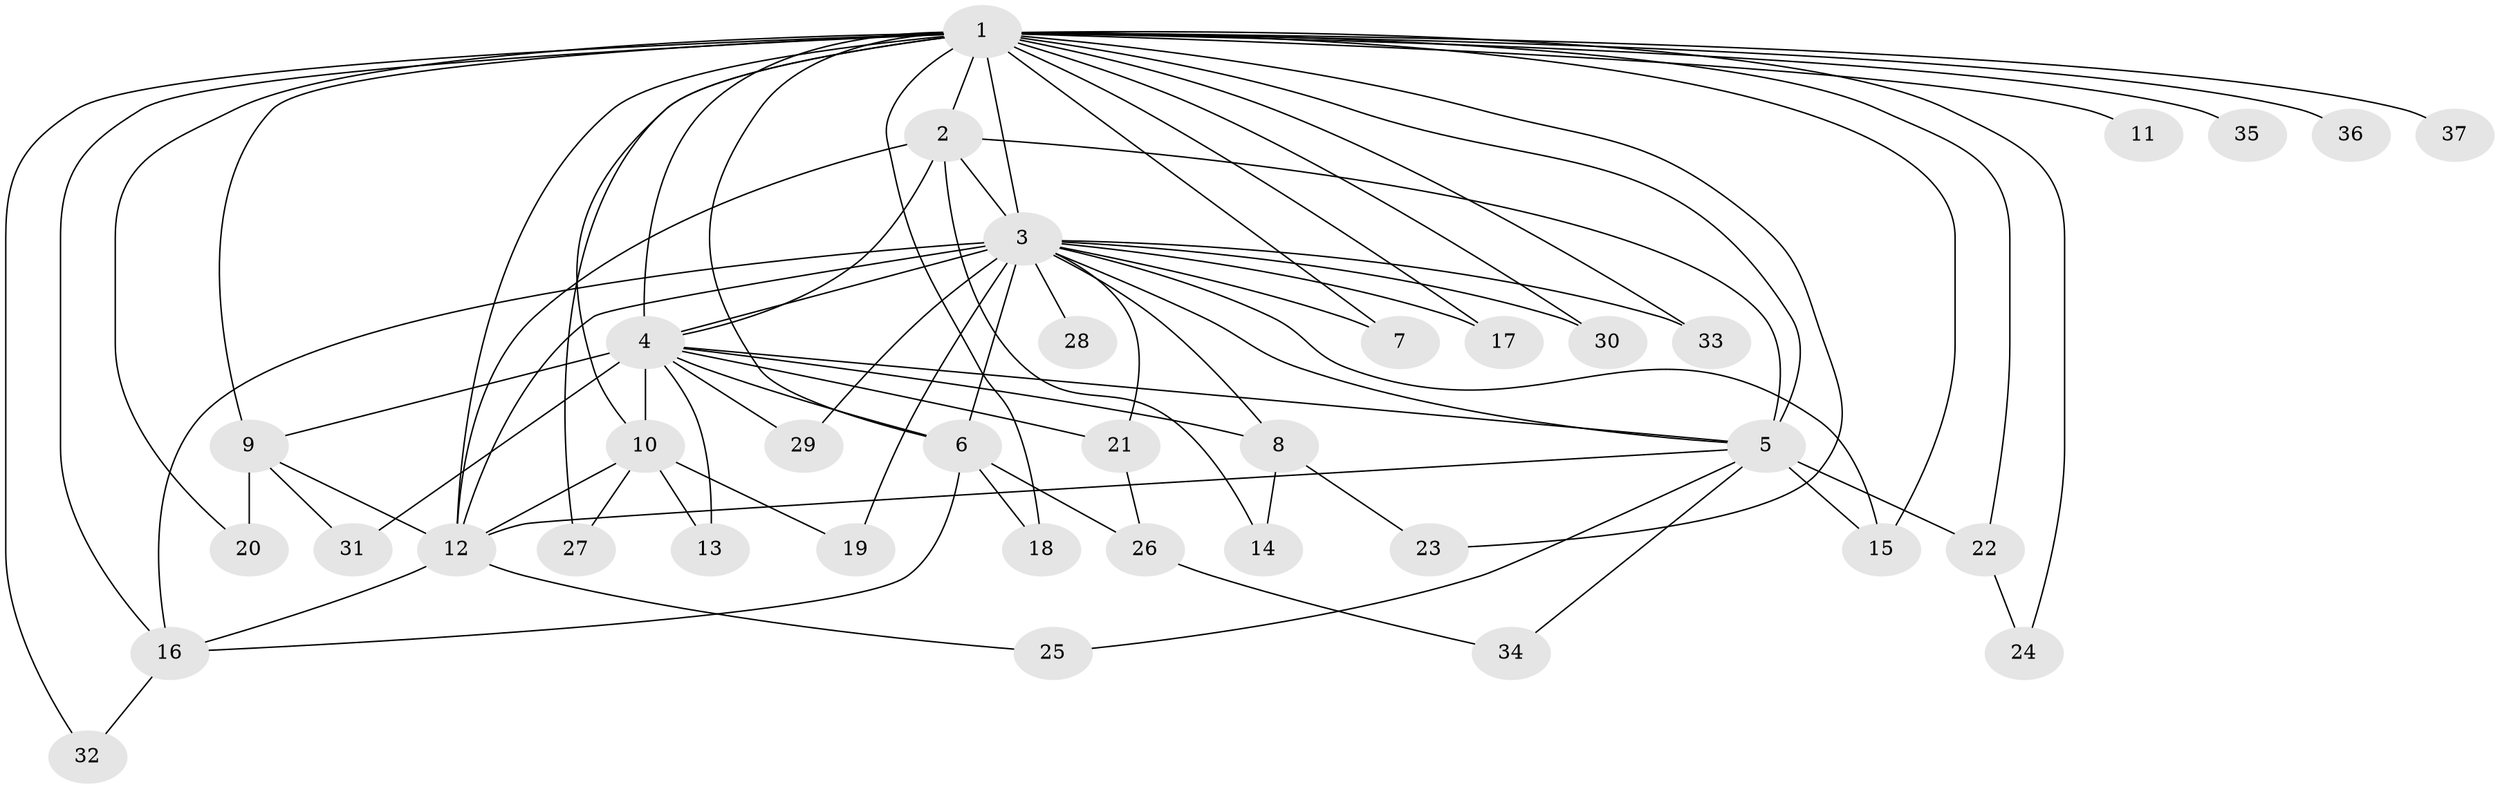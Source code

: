 // original degree distribution, {13: 0.013513513513513514, 18: 0.013513513513513514, 14: 0.013513513513513514, 15: 0.013513513513513514, 20: 0.013513513513513514, 28: 0.013513513513513514, 12: 0.013513513513513514, 17: 0.013513513513513514, 25: 0.013513513513513514, 23: 0.013513513513513514, 3: 0.13513513513513514, 2: 0.6351351351351351, 4: 0.04054054054054054, 5: 0.02702702702702703, 7: 0.013513513513513514, 8: 0.013513513513513514}
// Generated by graph-tools (version 1.1) at 2025/35/03/09/25 02:35:09]
// undirected, 37 vertices, 77 edges
graph export_dot {
graph [start="1"]
  node [color=gray90,style=filled];
  1;
  2;
  3;
  4;
  5;
  6;
  7;
  8;
  9;
  10;
  11;
  12;
  13;
  14;
  15;
  16;
  17;
  18;
  19;
  20;
  21;
  22;
  23;
  24;
  25;
  26;
  27;
  28;
  29;
  30;
  31;
  32;
  33;
  34;
  35;
  36;
  37;
  1 -- 2 [weight=8.0];
  1 -- 3 [weight=9.0];
  1 -- 4 [weight=6.0];
  1 -- 5 [weight=6.0];
  1 -- 6 [weight=3.0];
  1 -- 7 [weight=1.0];
  1 -- 9 [weight=1.0];
  1 -- 10 [weight=2.0];
  1 -- 11 [weight=1.0];
  1 -- 12 [weight=3.0];
  1 -- 15 [weight=1.0];
  1 -- 16 [weight=1.0];
  1 -- 17 [weight=2.0];
  1 -- 18 [weight=4.0];
  1 -- 20 [weight=1.0];
  1 -- 22 [weight=1.0];
  1 -- 23 [weight=1.0];
  1 -- 24 [weight=1.0];
  1 -- 27 [weight=1.0];
  1 -- 30 [weight=1.0];
  1 -- 32 [weight=1.0];
  1 -- 33 [weight=1.0];
  1 -- 35 [weight=2.0];
  1 -- 36 [weight=2.0];
  1 -- 37 [weight=2.0];
  2 -- 3 [weight=4.0];
  2 -- 4 [weight=3.0];
  2 -- 5 [weight=3.0];
  2 -- 12 [weight=7.0];
  2 -- 14 [weight=1.0];
  3 -- 4 [weight=2.0];
  3 -- 5 [weight=2.0];
  3 -- 6 [weight=2.0];
  3 -- 7 [weight=1.0];
  3 -- 8 [weight=1.0];
  3 -- 12 [weight=1.0];
  3 -- 15 [weight=1.0];
  3 -- 16 [weight=1.0];
  3 -- 17 [weight=2.0];
  3 -- 19 [weight=1.0];
  3 -- 21 [weight=1.0];
  3 -- 28 [weight=1.0];
  3 -- 29 [weight=1.0];
  3 -- 30 [weight=1.0];
  3 -- 33 [weight=1.0];
  4 -- 5 [weight=1.0];
  4 -- 6 [weight=1.0];
  4 -- 8 [weight=1.0];
  4 -- 9 [weight=1.0];
  4 -- 10 [weight=1.0];
  4 -- 13 [weight=1.0];
  4 -- 21 [weight=1.0];
  4 -- 29 [weight=1.0];
  4 -- 31 [weight=1.0];
  5 -- 12 [weight=1.0];
  5 -- 15 [weight=1.0];
  5 -- 22 [weight=1.0];
  5 -- 25 [weight=1.0];
  5 -- 34 [weight=1.0];
  6 -- 16 [weight=1.0];
  6 -- 18 [weight=1.0];
  6 -- 26 [weight=1.0];
  8 -- 14 [weight=1.0];
  8 -- 23 [weight=1.0];
  9 -- 12 [weight=1.0];
  9 -- 20 [weight=1.0];
  9 -- 31 [weight=1.0];
  10 -- 12 [weight=1.0];
  10 -- 13 [weight=1.0];
  10 -- 19 [weight=1.0];
  10 -- 27 [weight=1.0];
  12 -- 16 [weight=1.0];
  12 -- 25 [weight=1.0];
  16 -- 32 [weight=1.0];
  21 -- 26 [weight=1.0];
  22 -- 24 [weight=1.0];
  26 -- 34 [weight=1.0];
}
